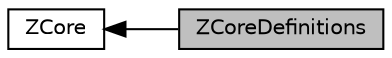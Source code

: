 digraph "ZCoreDefinitions"
{
  edge [fontname="Helvetica",fontsize="10",labelfontname="Helvetica",labelfontsize="10"];
  node [fontname="Helvetica",fontsize="10",shape=record];
  rankdir=LR;
  Node0 [label="ZCoreDefinitions",height=0.2,width=0.4,color="black", fillcolor="grey75", style="filled", fontcolor="black"];
  Node1 [label="ZCore",height=0.2,width=0.4,color="black", fillcolor="white", style="filled",URL="$group__z_core.html",tooltip="The core classes, enumerators ,defintions and utility methods of the library. "];
  Node1->Node0 [shape=plaintext, dir="back", style="solid"];
}
